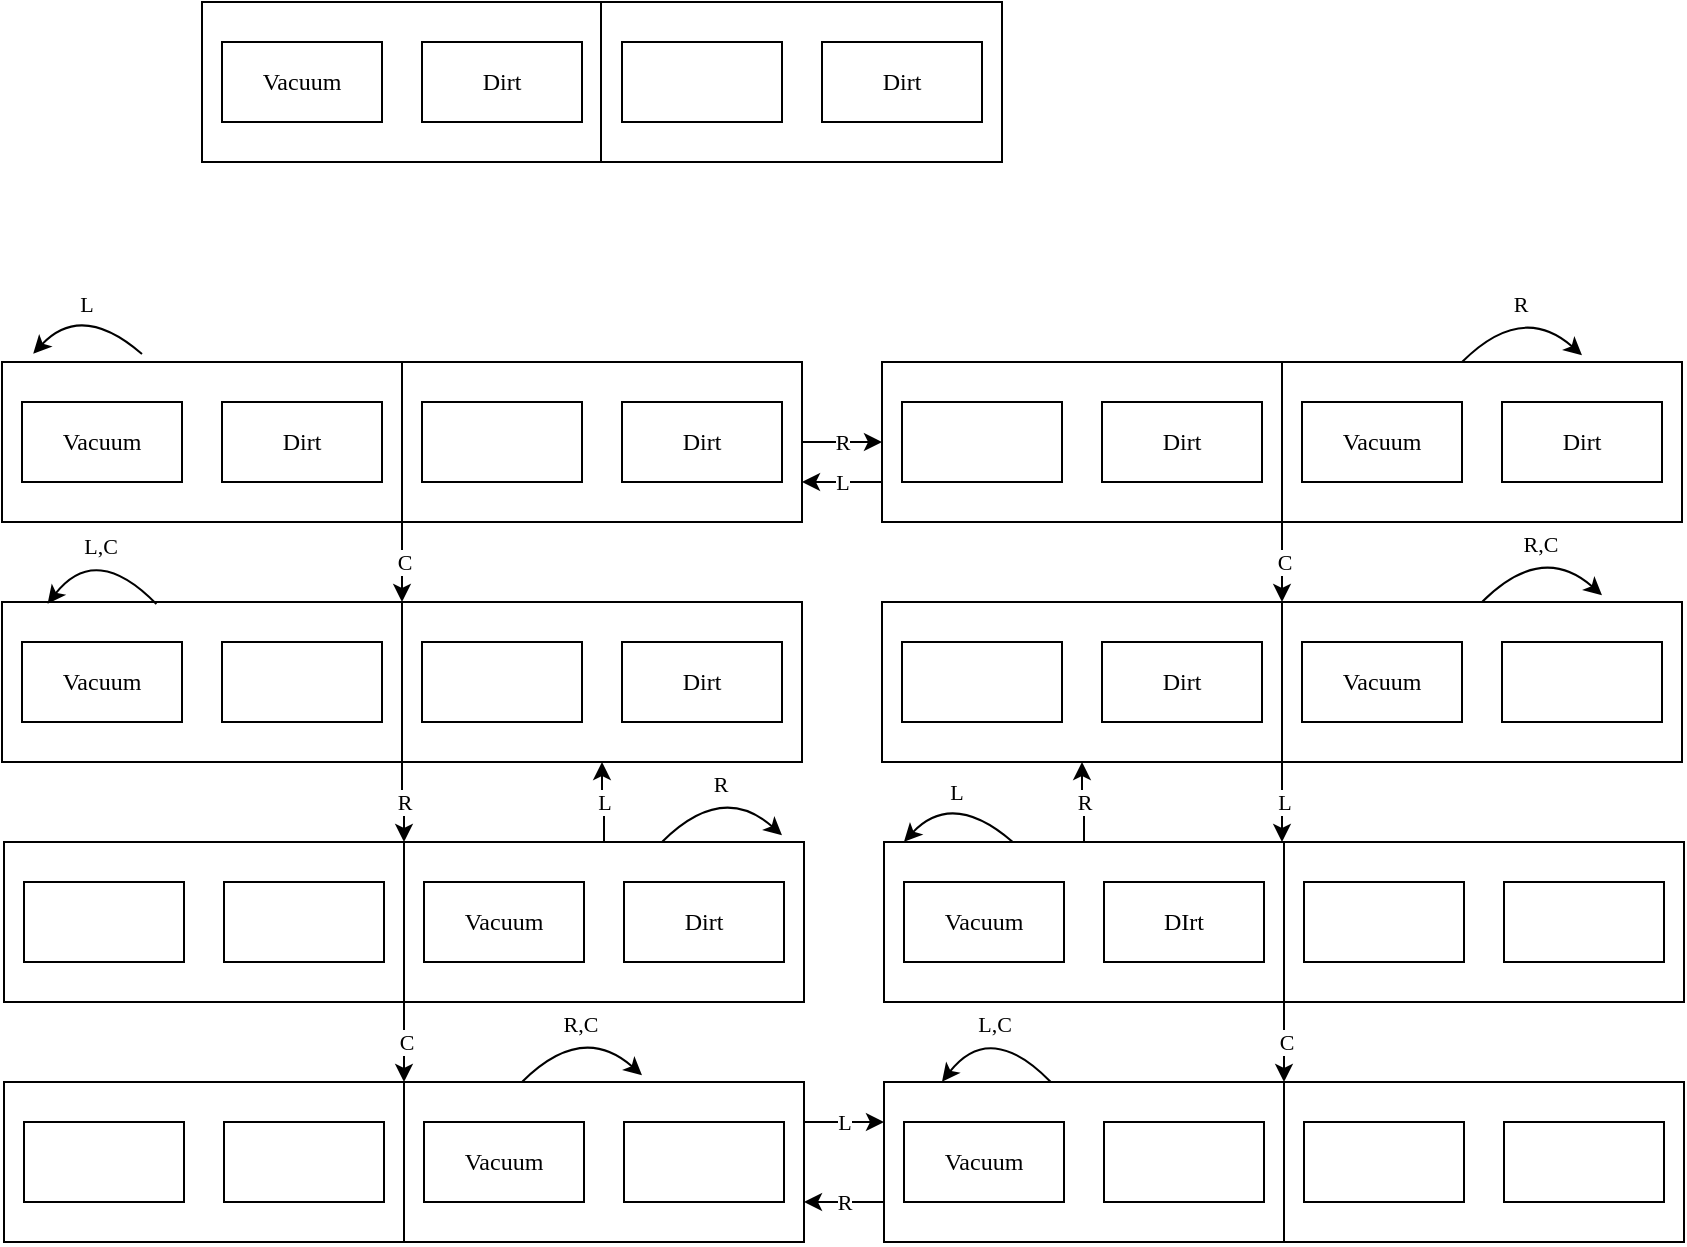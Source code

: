 <mxfile version="20.2.0" type="device"><diagram id="9O0bIRFs8sok1NLlrPS7" name="Page-1"><mxGraphModel dx="1038" dy="579" grid="1" gridSize="10" guides="1" tooltips="1" connect="1" arrows="1" fold="1" page="1" pageScale="1" pageWidth="850" pageHeight="1100" math="0" shadow="0"><root><mxCell id="0"/><mxCell id="1" parent="0"/><mxCell id="LP6wCDzU1jhpksR7wYzS-57" value="R" style="edgeStyle=orthogonalEdgeStyle;rounded=0;orthogonalLoop=1;jettySize=auto;html=1;entryX=0;entryY=0.5;entryDx=0;entryDy=0;fontFamily=Times New Roman;fontStyle=0" parent="1" source="LP6wCDzU1jhpksR7wYzS-1" target="LP6wCDzU1jhpksR7wYzS-14" edge="1"><mxGeometry relative="1" as="geometry"/></mxCell><mxCell id="LP6wCDzU1jhpksR7wYzS-63" value="C" style="edgeStyle=orthogonalEdgeStyle;rounded=0;orthogonalLoop=1;jettySize=auto;html=1;fontFamily=Times New Roman;fontStyle=0" parent="1" source="LP6wCDzU1jhpksR7wYzS-1" edge="1"><mxGeometry relative="1" as="geometry"><mxPoint x="200" y="320" as="targetPoint"/></mxGeometry></mxCell><mxCell id="LP6wCDzU1jhpksR7wYzS-1" value="" style="rounded=0;whiteSpace=wrap;html=1;fontFamily=Times New Roman;fontStyle=0" parent="1" vertex="1"><mxGeometry y="200" width="400" height="80" as="geometry"/></mxCell><mxCell id="LP6wCDzU1jhpksR7wYzS-2" value="" style="endArrow=none;html=1;rounded=0;sourcePerimeterSpacing=1;targetPerimeterSpacing=1;fontFamily=Times New Roman;fontStyle=0" parent="1" edge="1"><mxGeometry width="50" height="50" relative="1" as="geometry"><mxPoint x="200" y="280" as="sourcePoint"/><mxPoint x="200" y="200" as="targetPoint"/></mxGeometry></mxCell><mxCell id="LP6wCDzU1jhpksR7wYzS-3" value="Vacuum" style="rounded=0;whiteSpace=wrap;html=1;fontFamily=Times New Roman;fontStyle=0;spacingTop=0;" parent="1" vertex="1"><mxGeometry x="10" y="220" width="80" height="40" as="geometry"/></mxCell><mxCell id="LP6wCDzU1jhpksR7wYzS-5" value="Dirt" style="rounded=0;whiteSpace=wrap;html=1;fontFamily=Times New Roman;fontStyle=0" parent="1" vertex="1"><mxGeometry x="110" y="220" width="80" height="40" as="geometry"/></mxCell><mxCell id="LP6wCDzU1jhpksR7wYzS-6" value="" style="rounded=0;whiteSpace=wrap;html=1;fontFamily=Times New Roman;fontStyle=0" parent="1" vertex="1"><mxGeometry x="210" y="220" width="80" height="40" as="geometry"/></mxCell><mxCell id="LP6wCDzU1jhpksR7wYzS-7" value="Dirt" style="rounded=0;whiteSpace=wrap;html=1;fontFamily=Times New Roman;fontStyle=0" parent="1" vertex="1"><mxGeometry x="310" y="220" width="80" height="40" as="geometry"/></mxCell><mxCell id="LP6wCDzU1jhpksR7wYzS-64" value="C" style="edgeStyle=orthogonalEdgeStyle;rounded=0;orthogonalLoop=1;jettySize=auto;html=1;exitX=0.5;exitY=1;exitDx=0;exitDy=0;fontFamily=Times New Roman;fontStyle=0" parent="1" source="LP6wCDzU1jhpksR7wYzS-14" edge="1"><mxGeometry relative="1" as="geometry"><mxPoint x="640" y="320" as="targetPoint"/></mxGeometry></mxCell><mxCell id="LP6wCDzU1jhpksR7wYzS-65" value="L" style="edgeStyle=orthogonalEdgeStyle;rounded=0;orthogonalLoop=1;jettySize=auto;html=1;exitX=0;exitY=0.75;exitDx=0;exitDy=0;entryX=1;entryY=0.75;entryDx=0;entryDy=0;fontFamily=Times New Roman;fontStyle=0" parent="1" source="LP6wCDzU1jhpksR7wYzS-14" target="LP6wCDzU1jhpksR7wYzS-1" edge="1"><mxGeometry relative="1" as="geometry"/></mxCell><mxCell id="LP6wCDzU1jhpksR7wYzS-14" value="" style="rounded=0;whiteSpace=wrap;html=1;fontFamily=Times New Roman;fontStyle=0" parent="1" vertex="1"><mxGeometry x="440" y="200" width="400" height="80" as="geometry"/></mxCell><mxCell id="LP6wCDzU1jhpksR7wYzS-15" value="" style="endArrow=none;html=1;rounded=0;sourcePerimeterSpacing=1;targetPerimeterSpacing=1;fontFamily=Times New Roman;fontStyle=0" parent="1" edge="1"><mxGeometry width="50" height="50" relative="1" as="geometry"><mxPoint x="640" y="280" as="sourcePoint"/><mxPoint x="640" y="200" as="targetPoint"/></mxGeometry></mxCell><mxCell id="LP6wCDzU1jhpksR7wYzS-16" value="" style="rounded=0;whiteSpace=wrap;html=1;fontFamily=Times New Roman;fontStyle=0" parent="1" vertex="1"><mxGeometry x="450" y="220" width="80" height="40" as="geometry"/></mxCell><mxCell id="LP6wCDzU1jhpksR7wYzS-17" value="Dirt" style="rounded=0;whiteSpace=wrap;html=1;fontFamily=Times New Roman;fontStyle=0" parent="1" vertex="1"><mxGeometry x="550" y="220" width="80" height="40" as="geometry"/></mxCell><mxCell id="LP6wCDzU1jhpksR7wYzS-18" value="Vacuum" style="rounded=0;whiteSpace=wrap;html=1;fontFamily=Times New Roman;fontStyle=0" parent="1" vertex="1"><mxGeometry x="650" y="220" width="80" height="40" as="geometry"/></mxCell><mxCell id="LP6wCDzU1jhpksR7wYzS-19" value="Dirt" style="rounded=0;whiteSpace=wrap;html=1;fontFamily=Times New Roman;fontStyle=0" parent="1" vertex="1"><mxGeometry x="750" y="220" width="80" height="40" as="geometry"/></mxCell><mxCell id="LP6wCDzU1jhpksR7wYzS-68" value="R" style="edgeStyle=orthogonalEdgeStyle;rounded=0;orthogonalLoop=1;jettySize=auto;html=1;fontFamily=Times New Roman;fontStyle=0" parent="1" source="LP6wCDzU1jhpksR7wYzS-20" target="LP6wCDzU1jhpksR7wYzS-32" edge="1"><mxGeometry relative="1" as="geometry"/></mxCell><mxCell id="LP6wCDzU1jhpksR7wYzS-20" value="" style="rounded=0;whiteSpace=wrap;html=1;fontFamily=Times New Roman;fontStyle=0" parent="1" vertex="1"><mxGeometry y="320" width="400" height="80" as="geometry"/></mxCell><mxCell id="LP6wCDzU1jhpksR7wYzS-21" value="" style="endArrow=none;html=1;rounded=0;sourcePerimeterSpacing=1;targetPerimeterSpacing=1;fontFamily=Times New Roman;fontStyle=0" parent="1" edge="1"><mxGeometry width="50" height="50" relative="1" as="geometry"><mxPoint x="200" y="400" as="sourcePoint"/><mxPoint x="200" y="320" as="targetPoint"/></mxGeometry></mxCell><mxCell id="LP6wCDzU1jhpksR7wYzS-22" value="Vacuum" style="rounded=0;whiteSpace=wrap;html=1;fontFamily=Times New Roman;fontStyle=0" parent="1" vertex="1"><mxGeometry x="10" y="340" width="80" height="40" as="geometry"/></mxCell><mxCell id="LP6wCDzU1jhpksR7wYzS-23" value="" style="rounded=0;whiteSpace=wrap;html=1;fontFamily=Times New Roman;fontStyle=0" parent="1" vertex="1"><mxGeometry x="110" y="340" width="80" height="40" as="geometry"/></mxCell><mxCell id="LP6wCDzU1jhpksR7wYzS-24" value="" style="rounded=0;whiteSpace=wrap;html=1;fontFamily=Times New Roman;fontStyle=0" parent="1" vertex="1"><mxGeometry x="210" y="340" width="80" height="40" as="geometry"/></mxCell><mxCell id="LP6wCDzU1jhpksR7wYzS-25" value="Dirt" style="rounded=0;whiteSpace=wrap;html=1;fontFamily=Times New Roman;fontStyle=0" parent="1" vertex="1"><mxGeometry x="310" y="340" width="80" height="40" as="geometry"/></mxCell><mxCell id="LP6wCDzU1jhpksR7wYzS-69" value="L" style="edgeStyle=orthogonalEdgeStyle;rounded=0;orthogonalLoop=1;jettySize=auto;html=1;fontFamily=Times New Roman;fontStyle=0" parent="1" source="LP6wCDzU1jhpksR7wYzS-26" edge="1"><mxGeometry relative="1" as="geometry"><mxPoint x="640" y="440" as="targetPoint"/></mxGeometry></mxCell><mxCell id="LP6wCDzU1jhpksR7wYzS-26" value="" style="rounded=0;whiteSpace=wrap;html=1;fontFamily=Times New Roman;fontStyle=0" parent="1" vertex="1"><mxGeometry x="440" y="320" width="400" height="80" as="geometry"/></mxCell><mxCell id="LP6wCDzU1jhpksR7wYzS-27" value="" style="endArrow=none;html=1;rounded=0;sourcePerimeterSpacing=1;targetPerimeterSpacing=1;fontFamily=Times New Roman;fontStyle=0" parent="1" edge="1"><mxGeometry width="50" height="50" relative="1" as="geometry"><mxPoint x="640" y="400" as="sourcePoint"/><mxPoint x="640" y="320" as="targetPoint"/></mxGeometry></mxCell><mxCell id="LP6wCDzU1jhpksR7wYzS-28" value="" style="rounded=0;whiteSpace=wrap;html=1;fontFamily=Times New Roman;fontStyle=0" parent="1" vertex="1"><mxGeometry x="450" y="340" width="80" height="40" as="geometry"/></mxCell><mxCell id="LP6wCDzU1jhpksR7wYzS-29" value="Dirt" style="rounded=0;whiteSpace=wrap;html=1;fontFamily=Times New Roman;fontStyle=0" parent="1" vertex="1"><mxGeometry x="550" y="340" width="80" height="40" as="geometry"/></mxCell><mxCell id="LP6wCDzU1jhpksR7wYzS-30" value="Vacuum" style="rounded=0;whiteSpace=wrap;html=1;fontFamily=Times New Roman;fontStyle=0" parent="1" vertex="1"><mxGeometry x="650" y="340" width="80" height="40" as="geometry"/></mxCell><mxCell id="LP6wCDzU1jhpksR7wYzS-31" value="" style="rounded=0;whiteSpace=wrap;html=1;fontFamily=Times New Roman;fontStyle=0" parent="1" vertex="1"><mxGeometry x="750" y="340" width="80" height="40" as="geometry"/></mxCell><mxCell id="LP6wCDzU1jhpksR7wYzS-73" value="C" style="edgeStyle=orthogonalEdgeStyle;rounded=0;orthogonalLoop=1;jettySize=auto;html=1;fontFamily=Times New Roman;fontStyle=0" parent="1" source="LP6wCDzU1jhpksR7wYzS-32" edge="1"><mxGeometry relative="1" as="geometry"><mxPoint x="201" y="560" as="targetPoint"/></mxGeometry></mxCell><mxCell id="LP6wCDzU1jhpksR7wYzS-75" value="L" style="edgeStyle=orthogonalEdgeStyle;rounded=0;orthogonalLoop=1;jettySize=auto;html=1;exitX=0.75;exitY=0;exitDx=0;exitDy=0;entryX=0.75;entryY=1;entryDx=0;entryDy=0;fontFamily=Times New Roman;fontStyle=0" parent="1" source="LP6wCDzU1jhpksR7wYzS-32" target="LP6wCDzU1jhpksR7wYzS-20" edge="1"><mxGeometry relative="1" as="geometry"/></mxCell><mxCell id="LP6wCDzU1jhpksR7wYzS-32" value="" style="rounded=0;whiteSpace=wrap;html=1;fontFamily=Times New Roman;fontStyle=0" parent="1" vertex="1"><mxGeometry x="1" y="440" width="400" height="80" as="geometry"/></mxCell><mxCell id="LP6wCDzU1jhpksR7wYzS-33" value="" style="endArrow=none;html=1;rounded=0;sourcePerimeterSpacing=1;targetPerimeterSpacing=1;fontFamily=Times New Roman;fontStyle=0" parent="1" edge="1"><mxGeometry width="50" height="50" relative="1" as="geometry"><mxPoint x="201" y="520" as="sourcePoint"/><mxPoint x="201" y="440" as="targetPoint"/></mxGeometry></mxCell><mxCell id="LP6wCDzU1jhpksR7wYzS-34" value="" style="rounded=0;whiteSpace=wrap;html=1;fontFamily=Times New Roman;fontStyle=0" parent="1" vertex="1"><mxGeometry x="11" y="460" width="80" height="40" as="geometry"/></mxCell><mxCell id="LP6wCDzU1jhpksR7wYzS-35" value="" style="rounded=0;whiteSpace=wrap;html=1;fontFamily=Times New Roman;fontStyle=0" parent="1" vertex="1"><mxGeometry x="111" y="460" width="80" height="40" as="geometry"/></mxCell><mxCell id="LP6wCDzU1jhpksR7wYzS-36" value="Vacuum" style="rounded=0;whiteSpace=wrap;html=1;fontFamily=Times New Roman;fontStyle=0" parent="1" vertex="1"><mxGeometry x="211" y="460" width="80" height="40" as="geometry"/></mxCell><mxCell id="LP6wCDzU1jhpksR7wYzS-37" value="Dirt" style="rounded=0;whiteSpace=wrap;html=1;fontFamily=Times New Roman;fontStyle=0" parent="1" vertex="1"><mxGeometry x="311" y="460" width="80" height="40" as="geometry"/></mxCell><mxCell id="LP6wCDzU1jhpksR7wYzS-72" value="C" style="edgeStyle=orthogonalEdgeStyle;rounded=0;orthogonalLoop=1;jettySize=auto;html=1;fontFamily=Times New Roman;fontStyle=0" parent="1" source="LP6wCDzU1jhpksR7wYzS-38" edge="1"><mxGeometry relative="1" as="geometry"><mxPoint x="641" y="560" as="targetPoint"/></mxGeometry></mxCell><mxCell id="LP6wCDzU1jhpksR7wYzS-74" value="R" style="edgeStyle=orthogonalEdgeStyle;rounded=0;orthogonalLoop=1;jettySize=auto;html=1;exitX=0.25;exitY=0;exitDx=0;exitDy=0;entryX=0.25;entryY=1;entryDx=0;entryDy=0;fontFamily=Times New Roman;fontStyle=0" parent="1" source="LP6wCDzU1jhpksR7wYzS-38" target="LP6wCDzU1jhpksR7wYzS-26" edge="1"><mxGeometry relative="1" as="geometry"/></mxCell><mxCell id="LP6wCDzU1jhpksR7wYzS-38" value="" style="rounded=0;whiteSpace=wrap;html=1;fontFamily=Times New Roman;fontStyle=0" parent="1" vertex="1"><mxGeometry x="441" y="440" width="400" height="80" as="geometry"/></mxCell><mxCell id="LP6wCDzU1jhpksR7wYzS-39" value="" style="endArrow=none;html=1;rounded=0;sourcePerimeterSpacing=1;targetPerimeterSpacing=1;fontFamily=Times New Roman;fontStyle=0" parent="1" edge="1"><mxGeometry width="50" height="50" relative="1" as="geometry"><mxPoint x="641" y="520" as="sourcePoint"/><mxPoint x="641" y="440" as="targetPoint"/></mxGeometry></mxCell><mxCell id="LP6wCDzU1jhpksR7wYzS-40" value="Vacuum" style="rounded=0;whiteSpace=wrap;html=1;fontFamily=Times New Roman;fontStyle=0" parent="1" vertex="1"><mxGeometry x="451" y="460" width="80" height="40" as="geometry"/></mxCell><mxCell id="LP6wCDzU1jhpksR7wYzS-41" value="DIrt" style="rounded=0;whiteSpace=wrap;html=1;fontFamily=Times New Roman;fontStyle=0" parent="1" vertex="1"><mxGeometry x="551" y="460" width="80" height="40" as="geometry"/></mxCell><mxCell id="LP6wCDzU1jhpksR7wYzS-42" value="" style="rounded=0;whiteSpace=wrap;html=1;fontFamily=Times New Roman;fontStyle=0" parent="1" vertex="1"><mxGeometry x="651" y="460" width="80" height="40" as="geometry"/></mxCell><mxCell id="LP6wCDzU1jhpksR7wYzS-43" value="" style="rounded=0;whiteSpace=wrap;html=1;fontFamily=Times New Roman;fontStyle=0" parent="1" vertex="1"><mxGeometry x="751" y="460" width="80" height="40" as="geometry"/></mxCell><mxCell id="LP6wCDzU1jhpksR7wYzS-81" value="L" style="edgeStyle=orthogonalEdgeStyle;rounded=0;orthogonalLoop=1;jettySize=auto;html=1;exitX=1;exitY=0.25;exitDx=0;exitDy=0;entryX=0;entryY=0.25;entryDx=0;entryDy=0;fontFamily=Times New Roman;fontStyle=0" parent="1" source="LP6wCDzU1jhpksR7wYzS-44" target="LP6wCDzU1jhpksR7wYzS-50" edge="1"><mxGeometry relative="1" as="geometry"/></mxCell><mxCell id="LP6wCDzU1jhpksR7wYzS-44" value="" style="rounded=0;whiteSpace=wrap;html=1;fontFamily=Times New Roman;fontStyle=0" parent="1" vertex="1"><mxGeometry x="1" y="560" width="400" height="80" as="geometry"/></mxCell><mxCell id="LP6wCDzU1jhpksR7wYzS-45" value="" style="endArrow=none;html=1;rounded=0;sourcePerimeterSpacing=1;targetPerimeterSpacing=1;fontFamily=Times New Roman;fontStyle=0" parent="1" edge="1"><mxGeometry width="50" height="50" relative="1" as="geometry"><mxPoint x="201" y="640" as="sourcePoint"/><mxPoint x="201" y="560" as="targetPoint"/></mxGeometry></mxCell><mxCell id="LP6wCDzU1jhpksR7wYzS-46" value="" style="rounded=0;whiteSpace=wrap;html=1;fontFamily=Times New Roman;fontStyle=0" parent="1" vertex="1"><mxGeometry x="11" y="580" width="80" height="40" as="geometry"/></mxCell><mxCell id="LP6wCDzU1jhpksR7wYzS-47" value="" style="rounded=0;whiteSpace=wrap;html=1;fontFamily=Times New Roman;fontStyle=0" parent="1" vertex="1"><mxGeometry x="111" y="580" width="80" height="40" as="geometry"/></mxCell><mxCell id="LP6wCDzU1jhpksR7wYzS-48" value="Vacuum" style="rounded=0;whiteSpace=wrap;html=1;fontFamily=Times New Roman;fontStyle=0" parent="1" vertex="1"><mxGeometry x="211" y="580" width="80" height="40" as="geometry"/></mxCell><mxCell id="LP6wCDzU1jhpksR7wYzS-49" value="" style="rounded=0;whiteSpace=wrap;html=1;fontFamily=Times New Roman;fontStyle=0" parent="1" vertex="1"><mxGeometry x="311" y="580" width="80" height="40" as="geometry"/></mxCell><mxCell id="LP6wCDzU1jhpksR7wYzS-82" value="R" style="edgeStyle=orthogonalEdgeStyle;rounded=0;orthogonalLoop=1;jettySize=auto;html=1;exitX=0;exitY=0.75;exitDx=0;exitDy=0;entryX=1;entryY=0.75;entryDx=0;entryDy=0;fontFamily=Times New Roman;fontStyle=0" parent="1" source="LP6wCDzU1jhpksR7wYzS-50" target="LP6wCDzU1jhpksR7wYzS-44" edge="1"><mxGeometry relative="1" as="geometry"/></mxCell><mxCell id="LP6wCDzU1jhpksR7wYzS-50" value="" style="rounded=0;whiteSpace=wrap;html=1;fontFamily=Times New Roman;fontStyle=0" parent="1" vertex="1"><mxGeometry x="441" y="560" width="400" height="80" as="geometry"/></mxCell><mxCell id="LP6wCDzU1jhpksR7wYzS-51" value="" style="endArrow=none;html=1;rounded=0;sourcePerimeterSpacing=1;targetPerimeterSpacing=1;fontFamily=Times New Roman;fontStyle=0" parent="1" edge="1"><mxGeometry width="50" height="50" relative="1" as="geometry"><mxPoint x="641" y="640" as="sourcePoint"/><mxPoint x="641" y="560" as="targetPoint"/></mxGeometry></mxCell><mxCell id="LP6wCDzU1jhpksR7wYzS-52" value="Vacuum" style="rounded=0;whiteSpace=wrap;html=1;fontFamily=Times New Roman;fontStyle=0" parent="1" vertex="1"><mxGeometry x="451" y="580" width="80" height="40" as="geometry"/></mxCell><mxCell id="LP6wCDzU1jhpksR7wYzS-53" value="" style="rounded=0;whiteSpace=wrap;html=1;fontFamily=Times New Roman;fontStyle=0" parent="1" vertex="1"><mxGeometry x="551" y="580" width="80" height="40" as="geometry"/></mxCell><mxCell id="LP6wCDzU1jhpksR7wYzS-54" value="" style="rounded=0;whiteSpace=wrap;html=1;fontFamily=Times New Roman;fontStyle=0" parent="1" vertex="1"><mxGeometry x="651" y="580" width="80" height="40" as="geometry"/></mxCell><mxCell id="LP6wCDzU1jhpksR7wYzS-55" value="" style="rounded=0;whiteSpace=wrap;html=1;fontFamily=Times New Roman;fontStyle=0" parent="1" vertex="1"><mxGeometry x="751" y="580" width="80" height="40" as="geometry"/></mxCell><mxCell id="LP6wCDzU1jhpksR7wYzS-59" value="L" style="curved=1;endArrow=classic;html=1;rounded=0;entryX=0.039;entryY=-0.052;entryDx=0;entryDy=0;entryPerimeter=0;fontFamily=Times New Roman;fontStyle=0" parent="1" target="LP6wCDzU1jhpksR7wYzS-1" edge="1"><mxGeometry width="50" height="50" relative="1" as="geometry"><mxPoint x="70" y="196" as="sourcePoint"/><mxPoint x="130" y="70" as="targetPoint"/><Array as="points"><mxPoint x="40" y="170"/></Array></mxGeometry></mxCell><mxCell id="LP6wCDzU1jhpksR7wYzS-66" value="R" style="curved=1;endArrow=classic;html=1;rounded=0;entryX=0.875;entryY=-0.042;entryDx=0;entryDy=0;entryPerimeter=0;fontFamily=Times New Roman;fontStyle=0" parent="1" target="LP6wCDzU1jhpksR7wYzS-14" edge="1"><mxGeometry width="50" height="50" relative="1" as="geometry"><mxPoint x="730" y="200" as="sourcePoint"/><mxPoint x="675.6" y="199.84" as="targetPoint"/><Array as="points"><mxPoint x="760" y="170"/></Array></mxGeometry></mxCell><mxCell id="LP6wCDzU1jhpksR7wYzS-67" value="L,C" style="curved=1;endArrow=classic;html=1;rounded=0;entryX=0.039;entryY=-0.052;entryDx=0;entryDy=0;entryPerimeter=0;fontFamily=Times New Roman;fontStyle=0" parent="1" edge="1"><mxGeometry width="50" height="50" relative="1" as="geometry"><mxPoint x="77.2" y="321.0" as="sourcePoint"/><mxPoint x="22.8" y="320.84" as="targetPoint"/><Array as="points"><mxPoint x="47" y="290"/></Array></mxGeometry></mxCell><mxCell id="LP6wCDzU1jhpksR7wYzS-70" value="R,C" style="curved=1;endArrow=classic;html=1;rounded=0;entryX=0.875;entryY=-0.042;entryDx=0;entryDy=0;entryPerimeter=0;fontFamily=Times New Roman;fontStyle=0" parent="1" edge="1"><mxGeometry width="50" height="50" relative="1" as="geometry"><mxPoint x="740" y="320" as="sourcePoint"/><mxPoint x="800" y="316.64" as="targetPoint"/><Array as="points"><mxPoint x="770" y="290"/></Array></mxGeometry></mxCell><mxCell id="LP6wCDzU1jhpksR7wYzS-78" value="R" style="curved=1;endArrow=classic;html=1;rounded=0;entryX=0.875;entryY=-0.042;entryDx=0;entryDy=0;entryPerimeter=0;fontFamily=Times New Roman;fontStyle=0" parent="1" edge="1"><mxGeometry width="50" height="50" relative="1" as="geometry"><mxPoint x="330" y="440" as="sourcePoint"/><mxPoint x="390" y="436.64" as="targetPoint"/><Array as="points"><mxPoint x="360" y="410"/></Array></mxGeometry></mxCell><mxCell id="LP6wCDzU1jhpksR7wYzS-80" value="L" style="curved=1;endArrow=classic;html=1;rounded=0;entryX=0.039;entryY=-0.052;entryDx=0;entryDy=0;entryPerimeter=0;fontFamily=Times New Roman;fontStyle=0" parent="1" edge="1"><mxGeometry width="50" height="50" relative="1" as="geometry"><mxPoint x="505.4" y="440.0" as="sourcePoint"/><mxPoint x="451.0" y="439.84" as="targetPoint"/><Array as="points"><mxPoint x="475.4" y="414"/></Array></mxGeometry></mxCell><mxCell id="LP6wCDzU1jhpksR7wYzS-83" value="L,C" style="curved=1;endArrow=classic;html=1;rounded=0;entryX=0.039;entryY=-0.052;entryDx=0;entryDy=0;entryPerimeter=0;fontFamily=Times New Roman;fontStyle=0" parent="1" edge="1"><mxGeometry width="50" height="50" relative="1" as="geometry"><mxPoint x="524.4" y="560" as="sourcePoint"/><mxPoint x="470.0" y="559.84" as="targetPoint"/><Array as="points"><mxPoint x="494.2" y="529"/></Array></mxGeometry></mxCell><mxCell id="LP6wCDzU1jhpksR7wYzS-84" value="R,C" style="curved=1;endArrow=classic;html=1;rounded=0;entryX=0.875;entryY=-0.042;entryDx=0;entryDy=0;entryPerimeter=0;fontFamily=Times New Roman;fontStyle=0" parent="1" edge="1"><mxGeometry width="50" height="50" relative="1" as="geometry"><mxPoint x="260" y="560" as="sourcePoint"/><mxPoint x="320" y="556.64" as="targetPoint"/><Array as="points"><mxPoint x="290" y="530"/></Array></mxGeometry></mxCell><mxCell id="LP6wCDzU1jhpksR7wYzS-85" value="" style="rounded=0;whiteSpace=wrap;html=1;fontFamily=Times New Roman;fontStyle=0" parent="1" vertex="1"><mxGeometry x="100" y="20" width="400" height="80" as="geometry"/></mxCell><mxCell id="LP6wCDzU1jhpksR7wYzS-86" value="Vacuum" style="rounded=0;whiteSpace=wrap;html=1;fontFamily=Times New Roman;fontStyle=0;spacingTop=0;" parent="1" vertex="1"><mxGeometry x="110" y="40" width="80" height="40" as="geometry"/></mxCell><mxCell id="LP6wCDzU1jhpksR7wYzS-87" value="Dirt" style="rounded=0;whiteSpace=wrap;html=1;fontFamily=Times New Roman;fontStyle=0" parent="1" vertex="1"><mxGeometry x="210" y="40" width="80" height="40" as="geometry"/></mxCell><mxCell id="LP6wCDzU1jhpksR7wYzS-88" value="" style="rounded=0;whiteSpace=wrap;html=1;fontFamily=Times New Roman;fontStyle=0" parent="1" vertex="1"><mxGeometry x="310" y="40" width="80" height="40" as="geometry"/></mxCell><mxCell id="LP6wCDzU1jhpksR7wYzS-89" value="Dirt" style="rounded=0;whiteSpace=wrap;html=1;fontFamily=Times New Roman;fontStyle=0" parent="1" vertex="1"><mxGeometry x="410" y="40" width="80" height="40" as="geometry"/></mxCell><mxCell id="ifZ7JMNNLm7Fro3uPuN--1" value="" style="endArrow=none;html=1;rounded=0;sourcePerimeterSpacing=1;targetPerimeterSpacing=1;fontFamily=Times New Roman;fontStyle=0" edge="1" parent="1"><mxGeometry width="50" height="50" relative="1" as="geometry"><mxPoint x="299.5" y="100" as="sourcePoint"/><mxPoint x="299.5" y="20" as="targetPoint"/></mxGeometry></mxCell></root></mxGraphModel></diagram></mxfile>